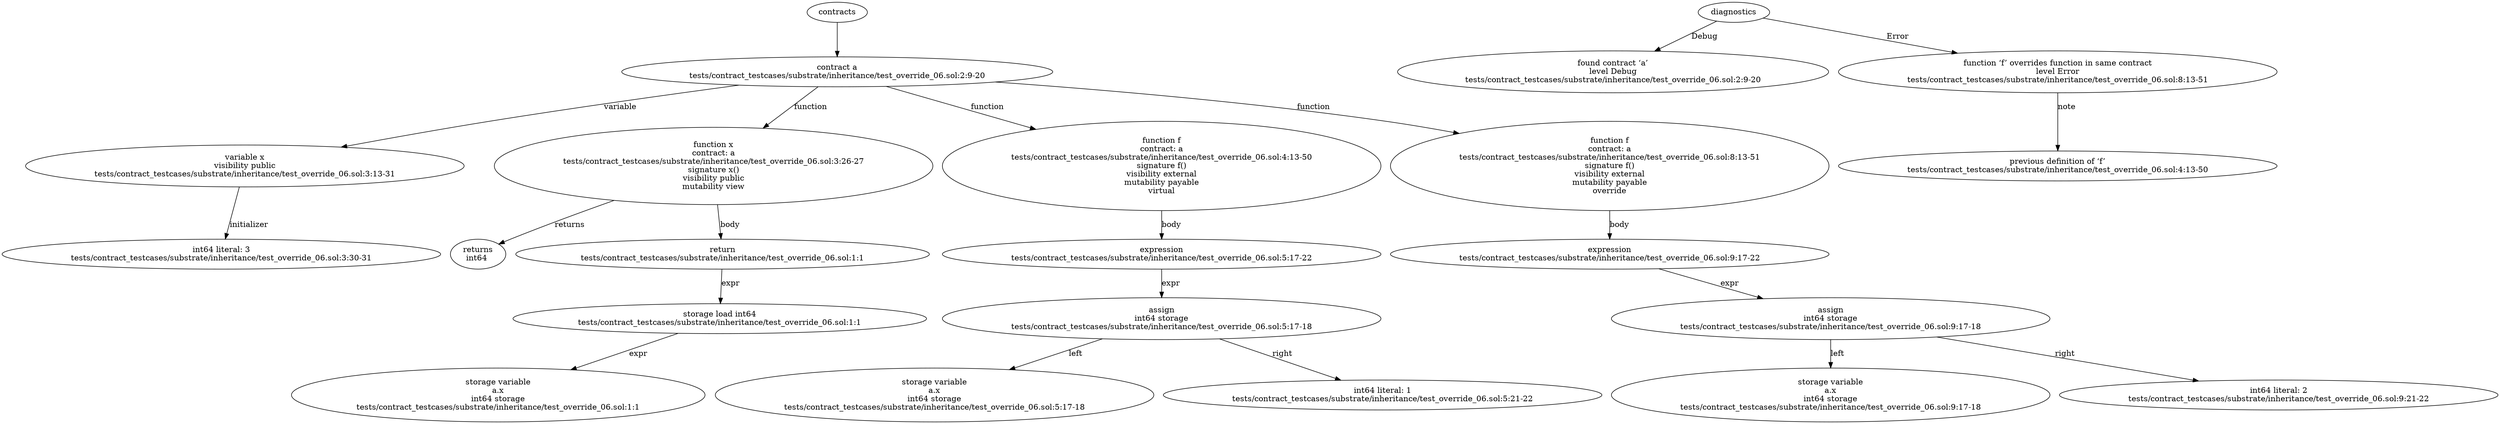 strict digraph "tests/contract_testcases/substrate/inheritance/test_override_06.sol" {
	contract [label="contract a\ntests/contract_testcases/substrate/inheritance/test_override_06.sol:2:9-20"]
	var [label="variable x\nvisibility public\ntests/contract_testcases/substrate/inheritance/test_override_06.sol:3:13-31"]
	number_literal [label="int64 literal: 3\ntests/contract_testcases/substrate/inheritance/test_override_06.sol:3:30-31"]
	x [label="function x\ncontract: a\ntests/contract_testcases/substrate/inheritance/test_override_06.sol:3:26-27\nsignature x()\nvisibility public\nmutability view"]
	returns [label="returns\nint64 "]
	return [label="return\ntests/contract_testcases/substrate/inheritance/test_override_06.sol:1:1"]
	storage_load [label="storage load int64\ntests/contract_testcases/substrate/inheritance/test_override_06.sol:1:1"]
	storage_var [label="storage variable\na.x\nint64 storage\ntests/contract_testcases/substrate/inheritance/test_override_06.sol:1:1"]
	f [label="function f\ncontract: a\ntests/contract_testcases/substrate/inheritance/test_override_06.sol:4:13-50\nsignature f()\nvisibility external\nmutability payable\nvirtual"]
	expr [label="expression\ntests/contract_testcases/substrate/inheritance/test_override_06.sol:5:17-22"]
	assign [label="assign\nint64 storage\ntests/contract_testcases/substrate/inheritance/test_override_06.sol:5:17-18"]
	storage_var_12 [label="storage variable\na.x\nint64 storage\ntests/contract_testcases/substrate/inheritance/test_override_06.sol:5:17-18"]
	number_literal_13 [label="int64 literal: 1\ntests/contract_testcases/substrate/inheritance/test_override_06.sol:5:21-22"]
	f_14 [label="function f\ncontract: a\ntests/contract_testcases/substrate/inheritance/test_override_06.sol:8:13-51\nsignature f()\nvisibility external\nmutability payable\noverride"]
	expr_15 [label="expression\ntests/contract_testcases/substrate/inheritance/test_override_06.sol:9:17-22"]
	assign_16 [label="assign\nint64 storage\ntests/contract_testcases/substrate/inheritance/test_override_06.sol:9:17-18"]
	storage_var_17 [label="storage variable\na.x\nint64 storage\ntests/contract_testcases/substrate/inheritance/test_override_06.sol:9:17-18"]
	number_literal_18 [label="int64 literal: 2\ntests/contract_testcases/substrate/inheritance/test_override_06.sol:9:21-22"]
	diagnostic [label="found contract ‘a’\nlevel Debug\ntests/contract_testcases/substrate/inheritance/test_override_06.sol:2:9-20"]
	diagnostic_21 [label="function ‘f’ overrides function in same contract\nlevel Error\ntests/contract_testcases/substrate/inheritance/test_override_06.sol:8:13-51"]
	note [label="previous definition of ‘f’\ntests/contract_testcases/substrate/inheritance/test_override_06.sol:4:13-50"]
	contracts -> contract
	contract -> var [label="variable"]
	var -> number_literal [label="initializer"]
	contract -> x [label="function"]
	x -> returns [label="returns"]
	x -> return [label="body"]
	return -> storage_load [label="expr"]
	storage_load -> storage_var [label="expr"]
	contract -> f [label="function"]
	f -> expr [label="body"]
	expr -> assign [label="expr"]
	assign -> storage_var_12 [label="left"]
	assign -> number_literal_13 [label="right"]
	contract -> f_14 [label="function"]
	f_14 -> expr_15 [label="body"]
	expr_15 -> assign_16 [label="expr"]
	assign_16 -> storage_var_17 [label="left"]
	assign_16 -> number_literal_18 [label="right"]
	diagnostics -> diagnostic [label="Debug"]
	diagnostics -> diagnostic_21 [label="Error"]
	diagnostic_21 -> note [label="note"]
}
